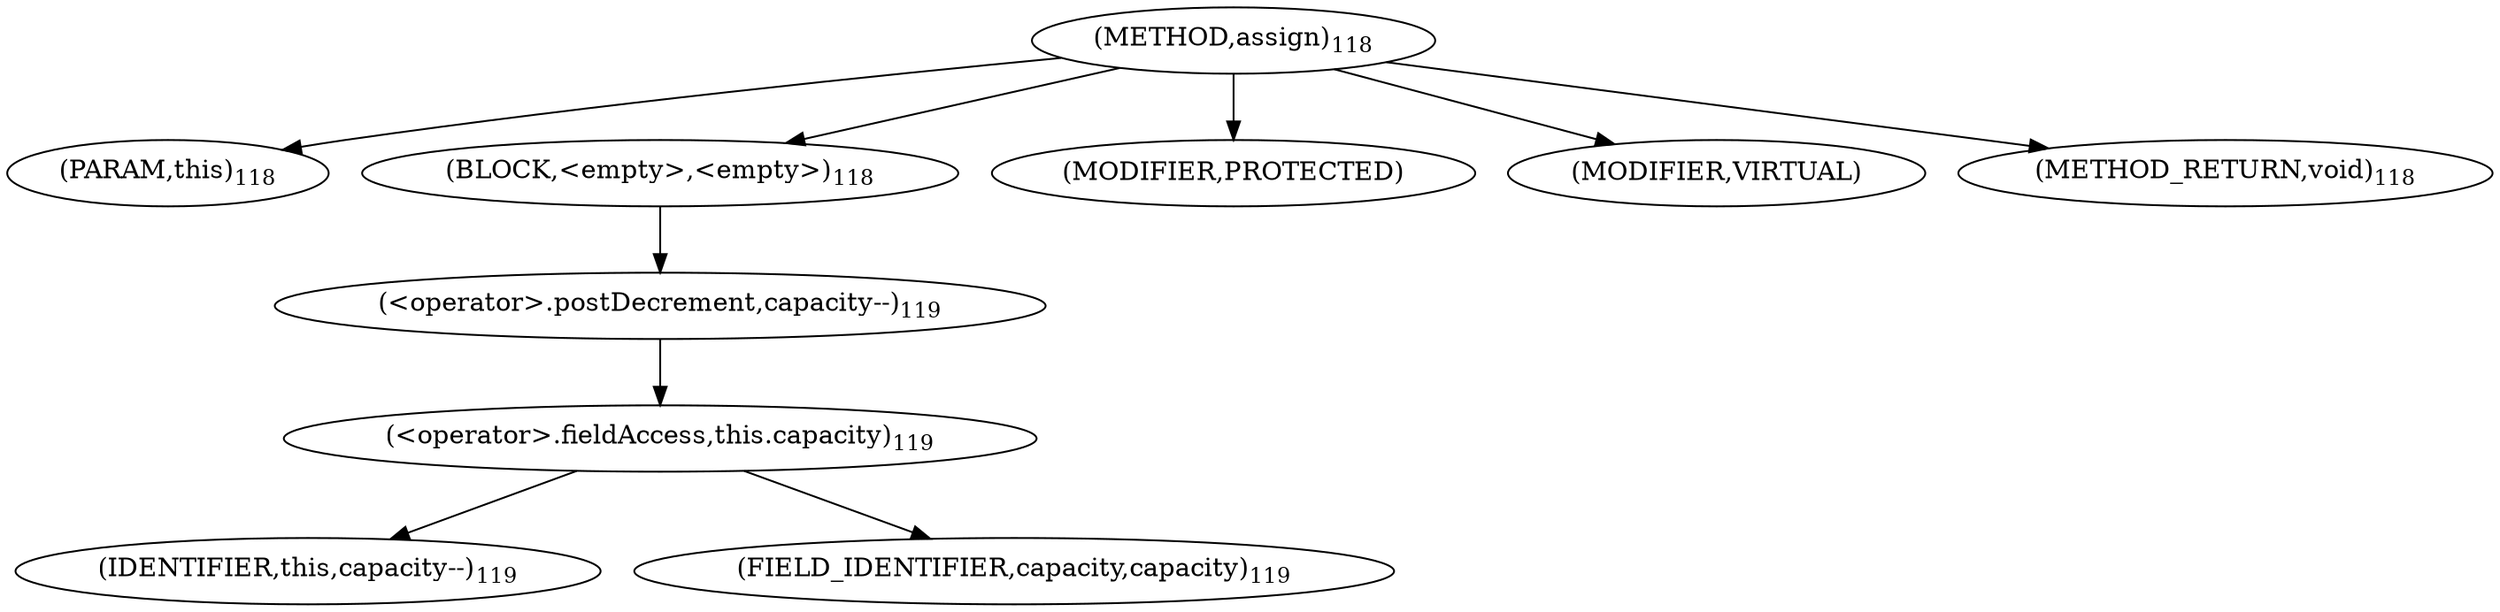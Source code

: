 digraph "assign" {  
"253" [label = <(METHOD,assign)<SUB>118</SUB>> ]
"254" [label = <(PARAM,this)<SUB>118</SUB>> ]
"255" [label = <(BLOCK,&lt;empty&gt;,&lt;empty&gt;)<SUB>118</SUB>> ]
"256" [label = <(&lt;operator&gt;.postDecrement,capacity--)<SUB>119</SUB>> ]
"257" [label = <(&lt;operator&gt;.fieldAccess,this.capacity)<SUB>119</SUB>> ]
"258" [label = <(IDENTIFIER,this,capacity--)<SUB>119</SUB>> ]
"259" [label = <(FIELD_IDENTIFIER,capacity,capacity)<SUB>119</SUB>> ]
"260" [label = <(MODIFIER,PROTECTED)> ]
"261" [label = <(MODIFIER,VIRTUAL)> ]
"262" [label = <(METHOD_RETURN,void)<SUB>118</SUB>> ]
  "253" -> "254" 
  "253" -> "255" 
  "253" -> "260" 
  "253" -> "261" 
  "253" -> "262" 
  "255" -> "256" 
  "256" -> "257" 
  "257" -> "258" 
  "257" -> "259" 
}
